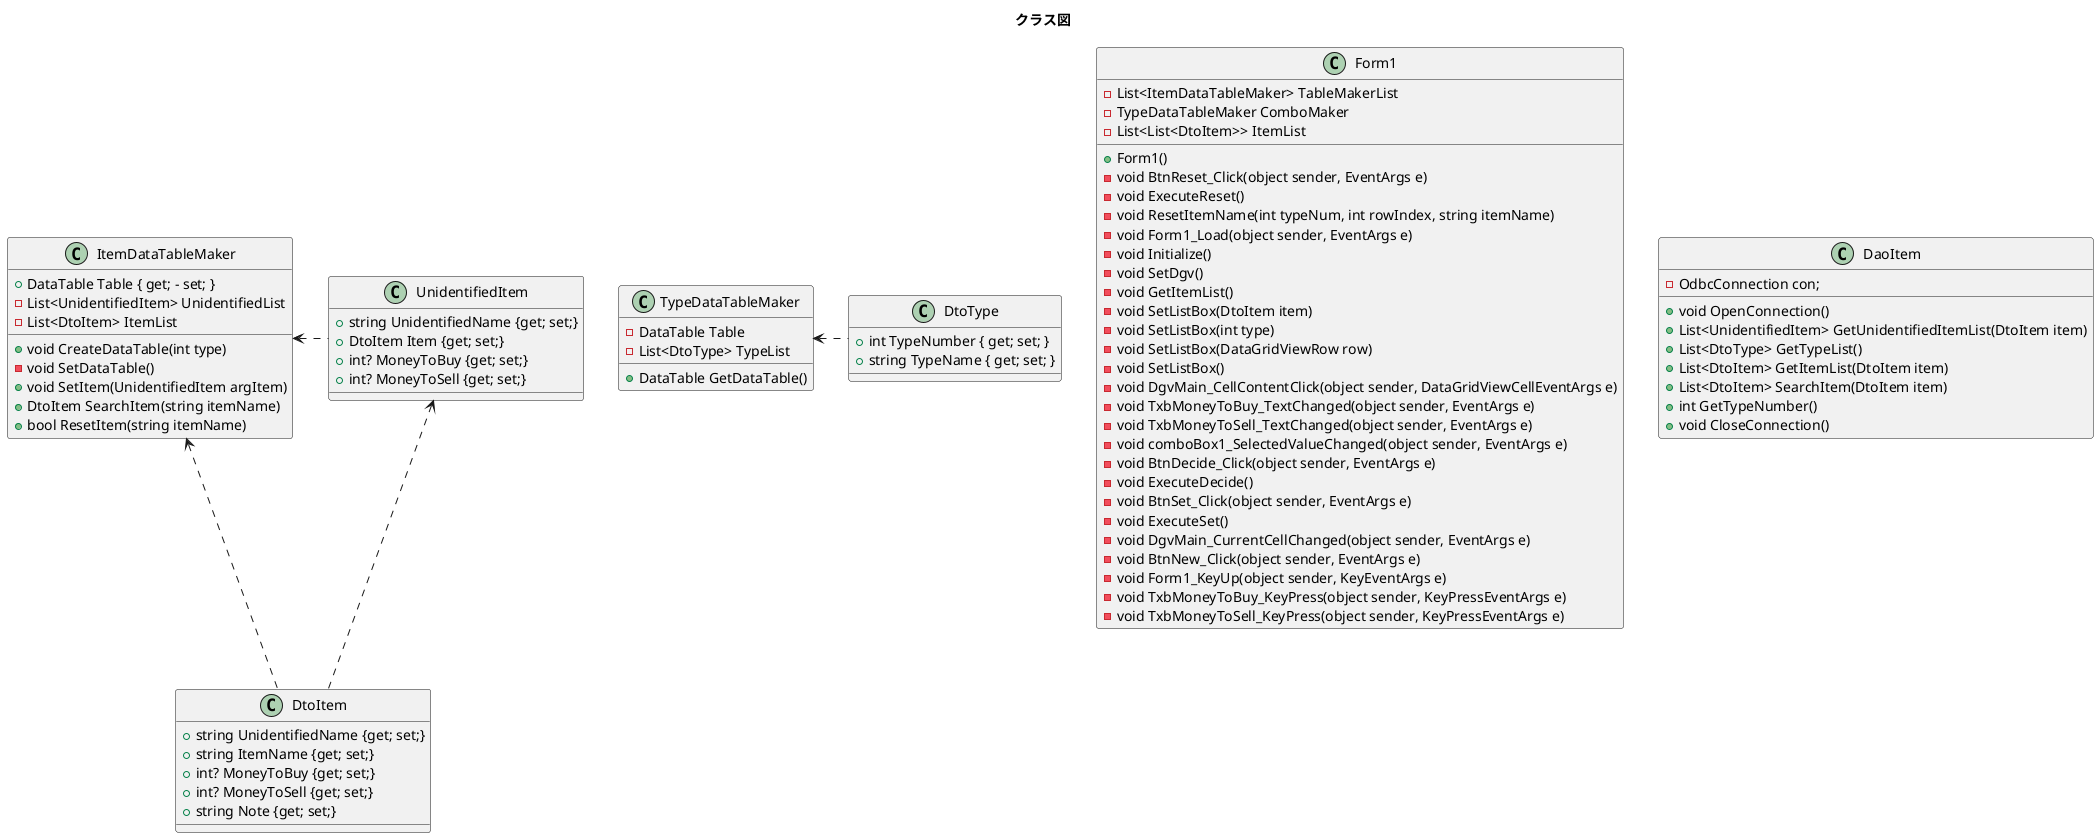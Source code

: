 @startuml {Fig4.1.png}
title クラス図


class Form1 {
    - List<ItemDataTableMaker> TableMakerList
    - TypeDataTableMaker ComboMaker
    - List<List<DtoItem>> ItemList

    + Form1()
    - void BtnReset_Click(object sender, EventArgs e)
    - void ExecuteReset()
    - void ResetItemName(int typeNum, int rowIndex, string itemName)
    - void Form1_Load(object sender, EventArgs e)
    - void Initialize()
    - void SetDgv()
    - void GetItemList()
    - void SetListBox(DtoItem item)
    - void SetListBox(int type)
    - void SetListBox(DataGridViewRow row)
    - void SetListBox()
    - void DgvMain_CellContentClick(object sender, DataGridViewCellEventArgs e)
    - void TxbMoneyToBuy_TextChanged(object sender, EventArgs e)
    - void TxbMoneyToSell_TextChanged(object sender, EventArgs e)
    - void comboBox1_SelectedValueChanged(object sender, EventArgs e)
    - void BtnDecide_Click(object sender, EventArgs e)
    - void ExecuteDecide()
    - void BtnSet_Click(object sender, EventArgs e)
    - void ExecuteSet()
    - void DgvMain_CurrentCellChanged(object sender, EventArgs e)
    - void BtnNew_Click(object sender, EventArgs e)
    - void Form1_KeyUp(object sender, KeyEventArgs e)
    - void TxbMoneyToBuy_KeyPress(object sender, KeyPressEventArgs e)
    - void TxbMoneyToSell_KeyPress(object sender, KeyPressEventArgs e)
}

class ItemDataTableMaker {
    + DataTable Table { get; - set; }
    - List<UnidentifiedItem> UnidentifiedList
    - List<DtoItem> ItemList
    + void CreateDataTable(int type)
    - void SetDataTable()
    + void SetItem(UnidentifiedItem argItem)
    + DtoItem SearchItem(string itemName)
    + bool ResetItem(string itemName)
}

class TypeDataTableMaker {
    - DataTable Table
    - List<DtoType> TypeList
    + DataTable GetDataTable()
}

class DaoItem {
    - OdbcConnection con;
    + void OpenConnection()
    + List<UnidentifiedItem> GetUnidentifiedItemList(DtoItem item)
    + List<DtoType> GetTypeList()
    + List<DtoItem> GetItemList(DtoItem item)
    + List<DtoItem> SearchItem(DtoItem item)
    + int GetTypeNumber()
    + void CloseConnection()
}

class UnidentifiedItem {
    + string UnidentifiedName {get; set;}
    + DtoItem Item {get; set;}
    + int? MoneyToBuy {get; set;}
    + int? MoneyToSell {get; set;}
}

class DtoItem {
    + string UnidentifiedName {get; set;}
    + string ItemName {get; set;}
    + int? MoneyToBuy {get; set;}
    + int? MoneyToSell {get; set;}
    + string Note {get; set;}
}

class DtoType {
    + int TypeNumber { get; set; }
    + string TypeName { get; set; }
}

DtoItem .up.> UnidentifiedItem
ItemDataTableMaker <.right. DtoItem
ItemDataTableMaker <.right. UnidentifiedItem

TypeDataTableMaker <.right. DtoType
@enduml